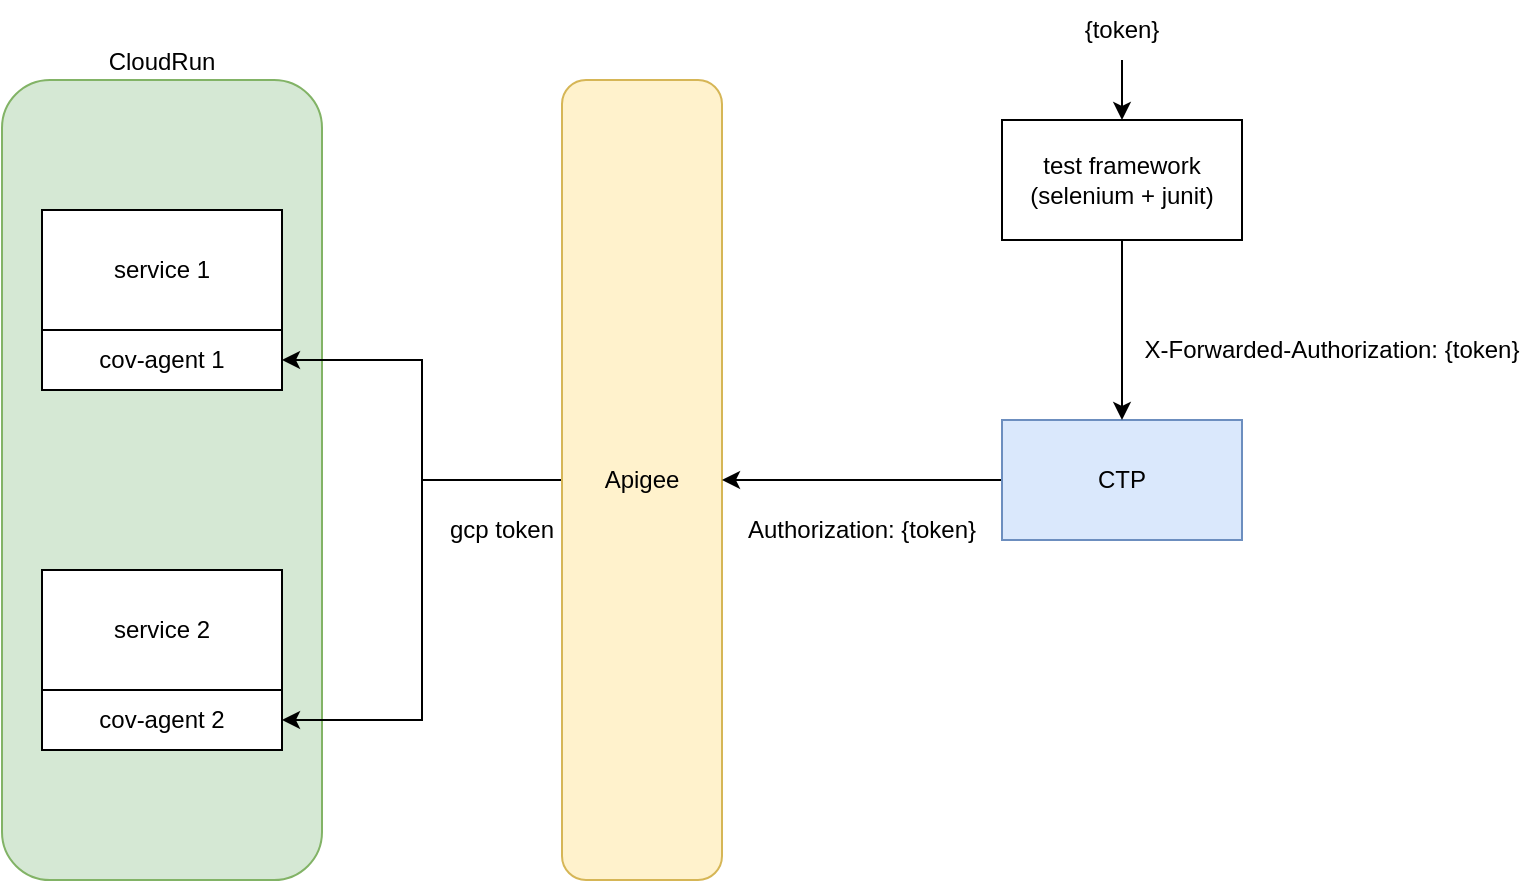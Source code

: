 <mxfile version="24.7.6">
  <diagram name="Page-1" id="ZYVEoyr4ppTjg7OTafu7">
    <mxGraphModel dx="1434" dy="738" grid="1" gridSize="10" guides="1" tooltips="1" connect="1" arrows="1" fold="1" page="1" pageScale="1" pageWidth="850" pageHeight="1100" math="0" shadow="0">
      <root>
        <mxCell id="0" />
        <mxCell id="1" parent="0" />
        <mxCell id="-q9D8d0sokJmGObQYAYw-1" value="CloudRun" style="rounded=1;whiteSpace=wrap;html=1;labelPosition=center;verticalLabelPosition=top;align=center;verticalAlign=bottom;fillColor=#d5e8d4;strokeColor=#82b366;" vertex="1" parent="1">
          <mxGeometry x="160" y="160" width="160" height="400" as="geometry" />
        </mxCell>
        <mxCell id="-q9D8d0sokJmGObQYAYw-2" value="service 1" style="rounded=0;whiteSpace=wrap;html=1;" vertex="1" parent="1">
          <mxGeometry x="180" y="225" width="120" height="60" as="geometry" />
        </mxCell>
        <mxCell id="-q9D8d0sokJmGObQYAYw-3" value="cov-agent 1" style="rounded=0;whiteSpace=wrap;html=1;" vertex="1" parent="1">
          <mxGeometry x="180" y="285" width="120" height="30" as="geometry" />
        </mxCell>
        <mxCell id="-q9D8d0sokJmGObQYAYw-19" style="edgeStyle=orthogonalEdgeStyle;rounded=0;orthogonalLoop=1;jettySize=auto;html=1;exitX=0;exitY=0.5;exitDx=0;exitDy=0;entryX=1;entryY=0.5;entryDx=0;entryDy=0;" edge="1" parent="1" source="-q9D8d0sokJmGObQYAYw-5" target="-q9D8d0sokJmGObQYAYw-3">
          <mxGeometry relative="1" as="geometry" />
        </mxCell>
        <mxCell id="-q9D8d0sokJmGObQYAYw-20" style="edgeStyle=orthogonalEdgeStyle;rounded=0;orthogonalLoop=1;jettySize=auto;html=1;exitX=0;exitY=0.5;exitDx=0;exitDy=0;entryX=1;entryY=0.5;entryDx=0;entryDy=0;" edge="1" parent="1" source="-q9D8d0sokJmGObQYAYw-5" target="-q9D8d0sokJmGObQYAYw-12">
          <mxGeometry relative="1" as="geometry" />
        </mxCell>
        <mxCell id="-q9D8d0sokJmGObQYAYw-5" value="Apigee" style="rounded=1;whiteSpace=wrap;html=1;labelPosition=center;verticalLabelPosition=middle;align=center;verticalAlign=middle;fillColor=#fff2cc;strokeColor=#d6b656;" vertex="1" parent="1">
          <mxGeometry x="440" y="160" width="80" height="400" as="geometry" />
        </mxCell>
        <mxCell id="-q9D8d0sokJmGObQYAYw-18" style="edgeStyle=orthogonalEdgeStyle;rounded=0;orthogonalLoop=1;jettySize=auto;html=1;entryX=1;entryY=0.5;entryDx=0;entryDy=0;" edge="1" parent="1" source="-q9D8d0sokJmGObQYAYw-6" target="-q9D8d0sokJmGObQYAYw-5">
          <mxGeometry relative="1" as="geometry" />
        </mxCell>
        <mxCell id="-q9D8d0sokJmGObQYAYw-6" value="CTP" style="rounded=0;whiteSpace=wrap;html=1;fillColor=#dae8fc;strokeColor=#6c8ebf;" vertex="1" parent="1">
          <mxGeometry x="660" y="330" width="120" height="60" as="geometry" />
        </mxCell>
        <mxCell id="-q9D8d0sokJmGObQYAYw-9" style="edgeStyle=orthogonalEdgeStyle;rounded=0;orthogonalLoop=1;jettySize=auto;html=1;entryX=0.5;entryY=0;entryDx=0;entryDy=0;" edge="1" parent="1" source="-q9D8d0sokJmGObQYAYw-8" target="-q9D8d0sokJmGObQYAYw-6">
          <mxGeometry relative="1" as="geometry" />
        </mxCell>
        <mxCell id="-q9D8d0sokJmGObQYAYw-8" value="test framework&lt;div&gt;(selenium + junit)&lt;/div&gt;" style="rounded=0;whiteSpace=wrap;html=1;" vertex="1" parent="1">
          <mxGeometry x="660" y="180" width="120" height="60" as="geometry" />
        </mxCell>
        <mxCell id="-q9D8d0sokJmGObQYAYw-11" value="service 2" style="rounded=0;whiteSpace=wrap;html=1;" vertex="1" parent="1">
          <mxGeometry x="180" y="405" width="120" height="60" as="geometry" />
        </mxCell>
        <mxCell id="-q9D8d0sokJmGObQYAYw-12" value="cov-agent 2" style="rounded=0;whiteSpace=wrap;html=1;" vertex="1" parent="1">
          <mxGeometry x="180" y="465" width="120" height="30" as="geometry" />
        </mxCell>
        <mxCell id="-q9D8d0sokJmGObQYAYw-14" value="X-Forwarded-Authorization: {token}" style="text;html=1;align=center;verticalAlign=middle;whiteSpace=wrap;rounded=0;" vertex="1" parent="1">
          <mxGeometry x="730" y="250" width="190" height="90" as="geometry" />
        </mxCell>
        <mxCell id="-q9D8d0sokJmGObQYAYw-15" value="Authorization: {token}" style="text;html=1;align=center;verticalAlign=middle;whiteSpace=wrap;rounded=0;rotation=0;" vertex="1" parent="1">
          <mxGeometry x="530" y="340" width="120" height="90" as="geometry" />
        </mxCell>
        <mxCell id="-q9D8d0sokJmGObQYAYw-17" style="edgeStyle=orthogonalEdgeStyle;rounded=0;orthogonalLoop=1;jettySize=auto;html=1;" edge="1" parent="1" source="-q9D8d0sokJmGObQYAYw-16" target="-q9D8d0sokJmGObQYAYw-8">
          <mxGeometry relative="1" as="geometry" />
        </mxCell>
        <mxCell id="-q9D8d0sokJmGObQYAYw-16" value="{token}" style="text;html=1;align=center;verticalAlign=middle;whiteSpace=wrap;rounded=0;" vertex="1" parent="1">
          <mxGeometry x="690" y="120" width="60" height="30" as="geometry" />
        </mxCell>
        <mxCell id="-q9D8d0sokJmGObQYAYw-22" value="gcp token" style="text;html=1;align=center;verticalAlign=middle;whiteSpace=wrap;rounded=0;" vertex="1" parent="1">
          <mxGeometry x="380" y="370" width="60" height="30" as="geometry" />
        </mxCell>
      </root>
    </mxGraphModel>
  </diagram>
</mxfile>
